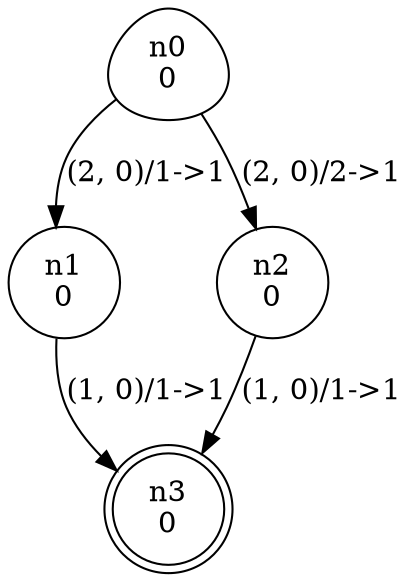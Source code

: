 // my_add_rssnp.gv
digraph my_add_rssnp {
	node [shape=egg]
	0 [label="n0
0"]
	node [shape=circle]
	1 [label="n1
0"]
	node [shape=circle]
	2 [label="n2
0"]
	node [shape=doublecircle]
	3 [label="n3
0"]
	0 -> 1 [label="(2, 0)/1->1
"]
	0 -> 2 [label="(2, 0)/2->1
"]
	1 -> 3 [label="(1, 0)/1->1
"]
	2 -> 3 [label="(1, 0)/1->1
"]
}
